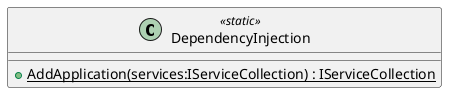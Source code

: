 @startuml
class DependencyInjection <<static>> {
    + {static} AddApplication(services:IServiceCollection) : IServiceCollection
}
@enduml
